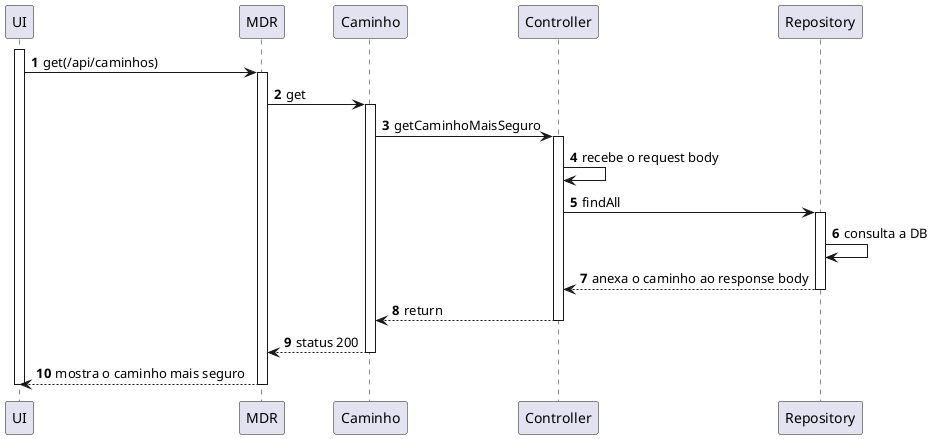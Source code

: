 @startuml
autonumber
'hide footbox

		participant "UI" as ui
		participant "MDR" as mdr
    participant "Caminho" as cam
    participant "Controller" as ctrl
    participant "Repository" as repo

    activate ui
		ui->mdr:get(/api/caminhos)
    activate mdr

    mdr->cam: get
    activate cam
    cam->ctrl:getCaminhoMaisSeguro
    activate ctrl
    ctrl->ctrl: recebe o request body
		ctrl->repo: findAll
    activate repo
    repo->repo: consulta a DB
    repo-->ctrl: anexa o caminho ao response body
    deactivate repo
    ctrl-->cam: return
    deactivate ctrl
    cam-->mdr: status 200
    deactivate cam
    mdr-->ui: mostra o caminho mais seguro
    deactivate mdr
    deactivate ui
@enduml

